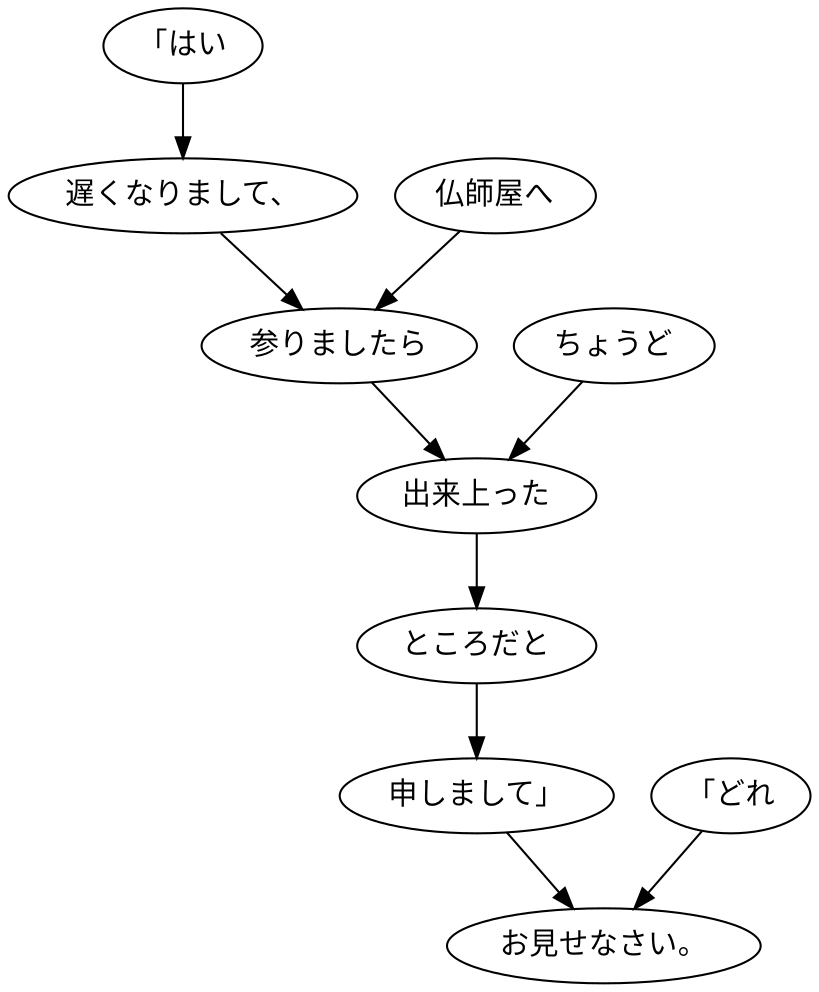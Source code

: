 digraph graph1267 {
	node0 [label="「はい"];
	node1 [label="遅くなりまして、"];
	node2 [label="仏師屋へ"];
	node3 [label="参りましたら"];
	node4 [label="ちょうど"];
	node5 [label="出来上った"];
	node6 [label="ところだと"];
	node7 [label="申しまして」"];
	node8 [label="「どれ"];
	node9 [label="お見せなさい。"];
	node0 -> node1;
	node1 -> node3;
	node2 -> node3;
	node3 -> node5;
	node4 -> node5;
	node5 -> node6;
	node6 -> node7;
	node7 -> node9;
	node8 -> node9;
}
